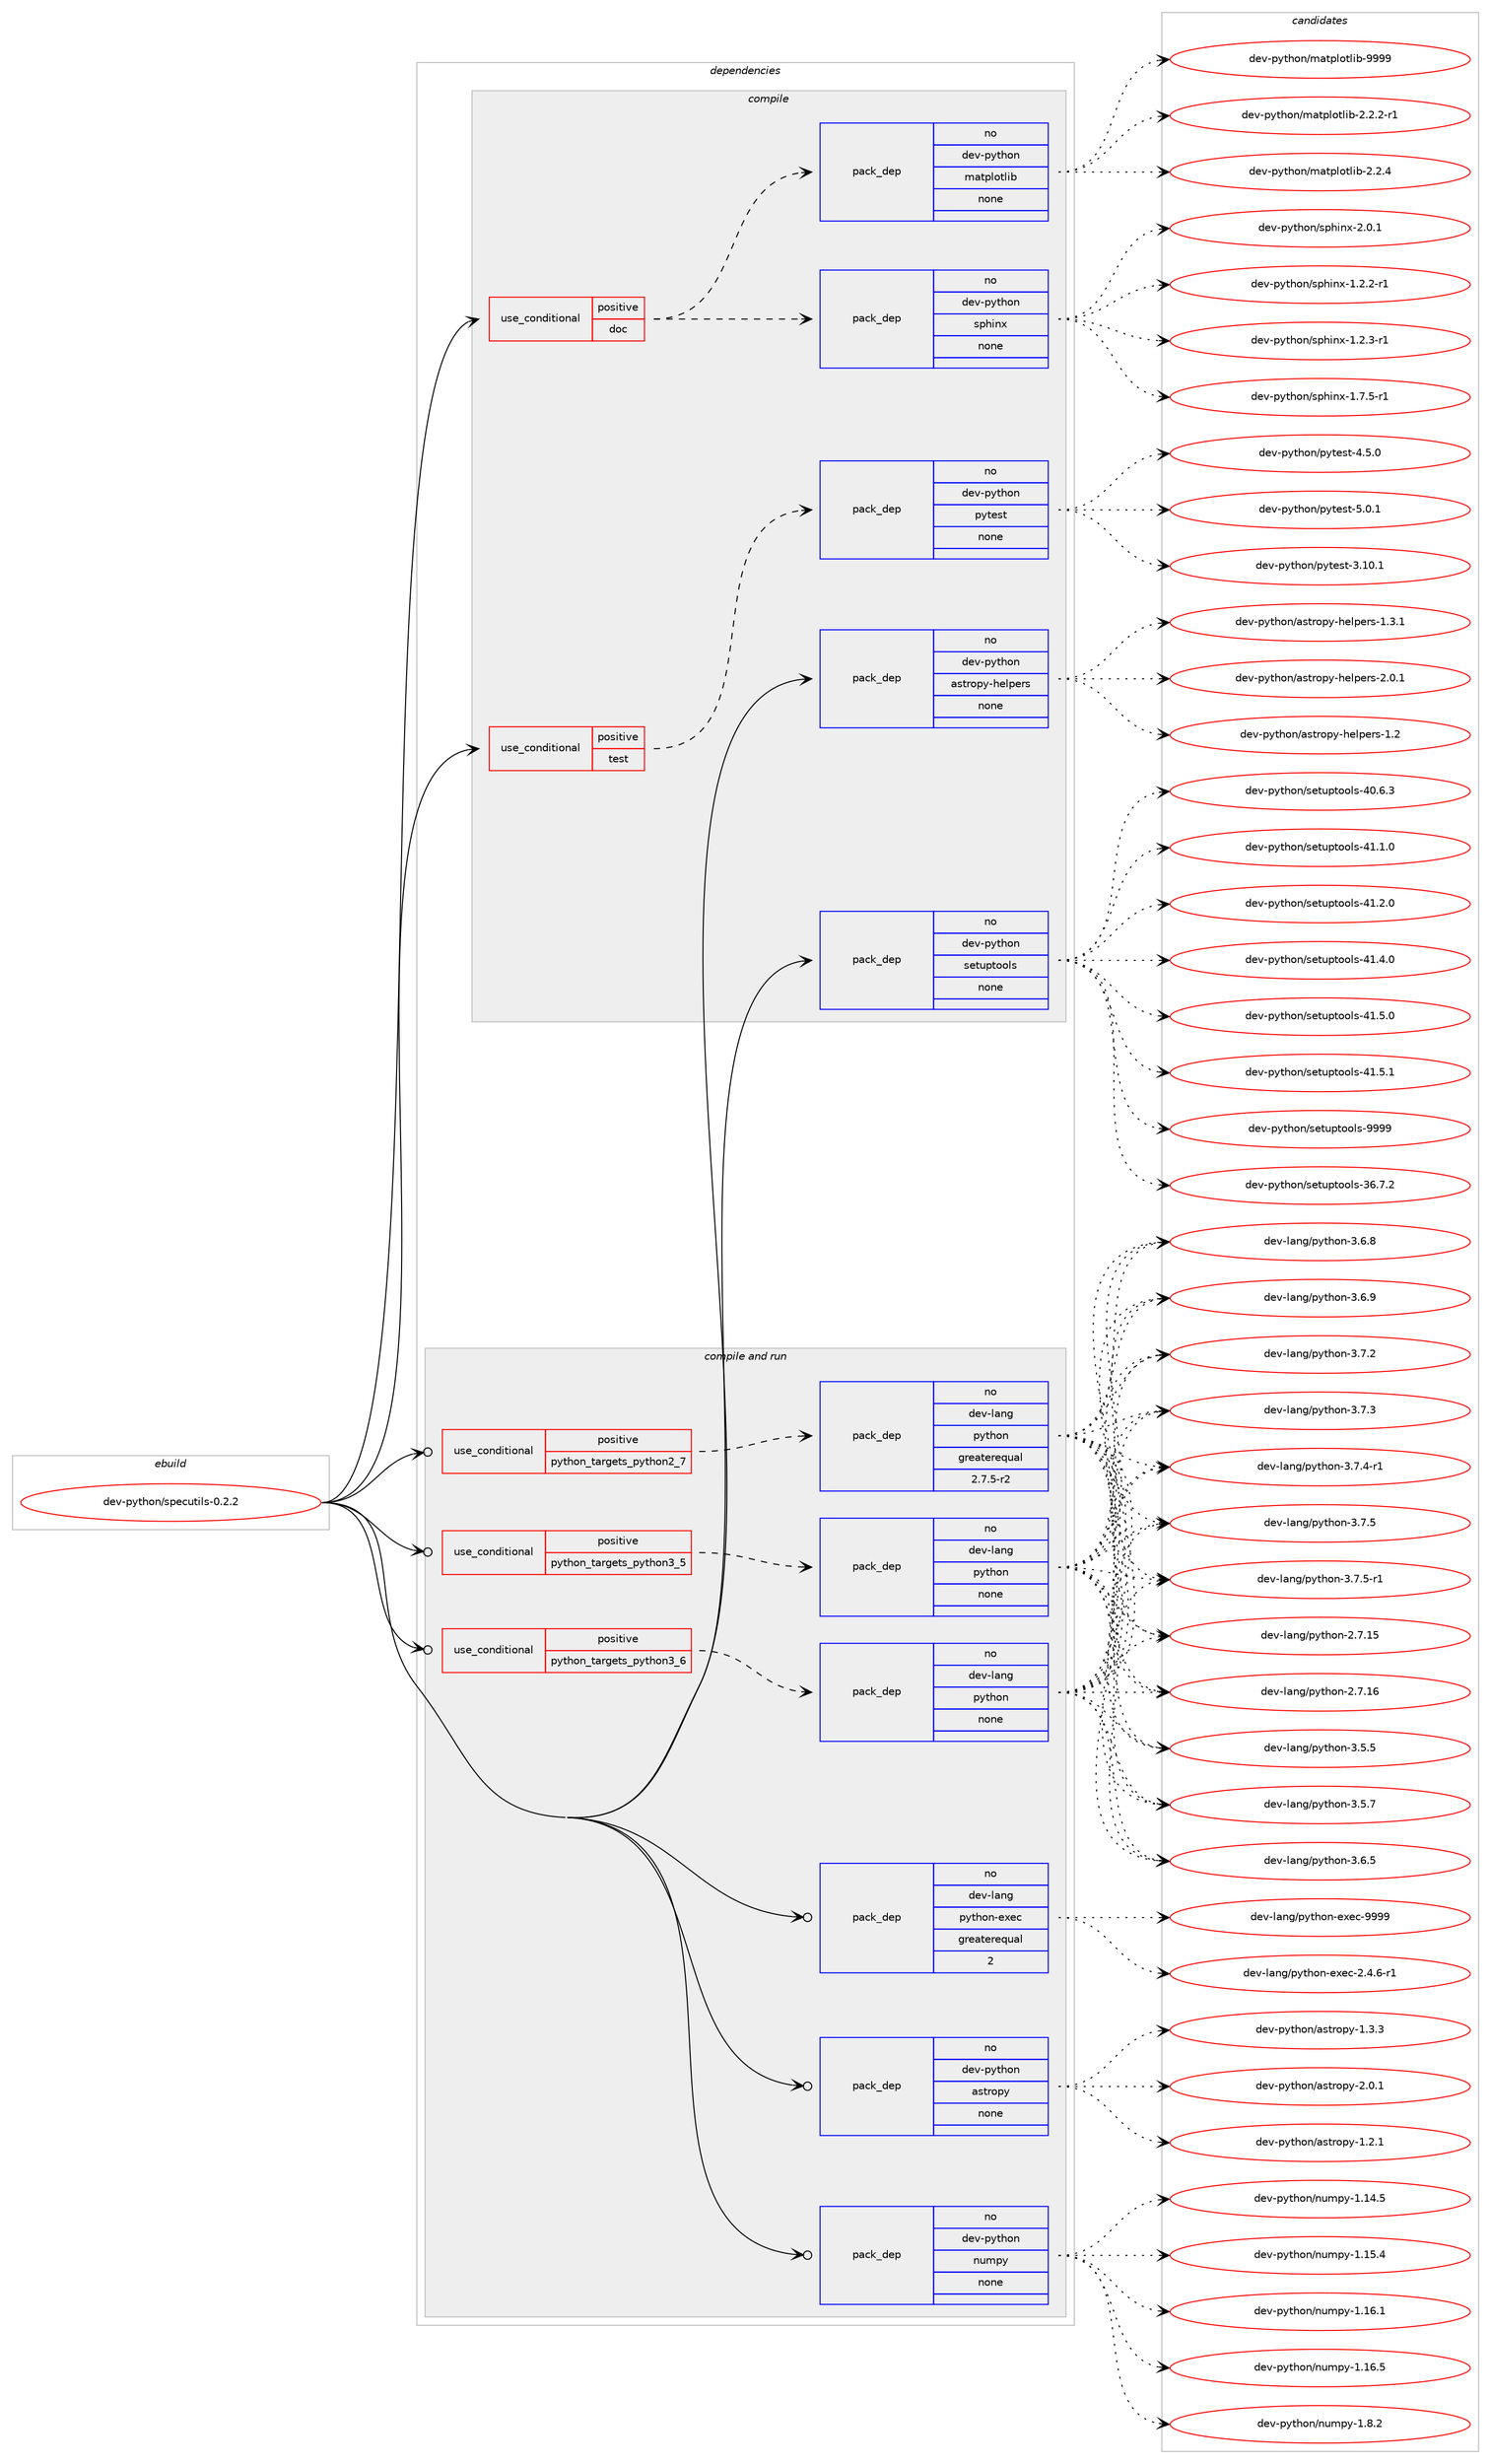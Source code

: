 digraph prolog {

# *************
# Graph options
# *************

newrank=true;
concentrate=true;
compound=true;
graph [rankdir=LR,fontname=Helvetica,fontsize=10,ranksep=1.5];#, ranksep=2.5, nodesep=0.2];
edge  [arrowhead=vee];
node  [fontname=Helvetica,fontsize=10];

# **********
# The ebuild
# **********

subgraph cluster_leftcol {
color=gray;
rank=same;
label=<<i>ebuild</i>>;
id [label="dev-python/specutils-0.2.2", color=red, width=4, href="../dev-python/specutils-0.2.2.svg"];
}

# ****************
# The dependencies
# ****************

subgraph cluster_midcol {
color=gray;
label=<<i>dependencies</i>>;
subgraph cluster_compile {
fillcolor="#eeeeee";
style=filled;
label=<<i>compile</i>>;
subgraph cond149581 {
dependency637878 [label=<<TABLE BORDER="0" CELLBORDER="1" CELLSPACING="0" CELLPADDING="4"><TR><TD ROWSPAN="3" CELLPADDING="10">use_conditional</TD></TR><TR><TD>positive</TD></TR><TR><TD>doc</TD></TR></TABLE>>, shape=none, color=red];
subgraph pack476416 {
dependency637879 [label=<<TABLE BORDER="0" CELLBORDER="1" CELLSPACING="0" CELLPADDING="4" WIDTH="220"><TR><TD ROWSPAN="6" CELLPADDING="30">pack_dep</TD></TR><TR><TD WIDTH="110">no</TD></TR><TR><TD>dev-python</TD></TR><TR><TD>sphinx</TD></TR><TR><TD>none</TD></TR><TR><TD></TD></TR></TABLE>>, shape=none, color=blue];
}
dependency637878:e -> dependency637879:w [weight=20,style="dashed",arrowhead="vee"];
subgraph pack476417 {
dependency637880 [label=<<TABLE BORDER="0" CELLBORDER="1" CELLSPACING="0" CELLPADDING="4" WIDTH="220"><TR><TD ROWSPAN="6" CELLPADDING="30">pack_dep</TD></TR><TR><TD WIDTH="110">no</TD></TR><TR><TD>dev-python</TD></TR><TR><TD>matplotlib</TD></TR><TR><TD>none</TD></TR><TR><TD></TD></TR></TABLE>>, shape=none, color=blue];
}
dependency637878:e -> dependency637880:w [weight=20,style="dashed",arrowhead="vee"];
}
id:e -> dependency637878:w [weight=20,style="solid",arrowhead="vee"];
subgraph cond149582 {
dependency637881 [label=<<TABLE BORDER="0" CELLBORDER="1" CELLSPACING="0" CELLPADDING="4"><TR><TD ROWSPAN="3" CELLPADDING="10">use_conditional</TD></TR><TR><TD>positive</TD></TR><TR><TD>test</TD></TR></TABLE>>, shape=none, color=red];
subgraph pack476418 {
dependency637882 [label=<<TABLE BORDER="0" CELLBORDER="1" CELLSPACING="0" CELLPADDING="4" WIDTH="220"><TR><TD ROWSPAN="6" CELLPADDING="30">pack_dep</TD></TR><TR><TD WIDTH="110">no</TD></TR><TR><TD>dev-python</TD></TR><TR><TD>pytest</TD></TR><TR><TD>none</TD></TR><TR><TD></TD></TR></TABLE>>, shape=none, color=blue];
}
dependency637881:e -> dependency637882:w [weight=20,style="dashed",arrowhead="vee"];
}
id:e -> dependency637881:w [weight=20,style="solid",arrowhead="vee"];
subgraph pack476419 {
dependency637883 [label=<<TABLE BORDER="0" CELLBORDER="1" CELLSPACING="0" CELLPADDING="4" WIDTH="220"><TR><TD ROWSPAN="6" CELLPADDING="30">pack_dep</TD></TR><TR><TD WIDTH="110">no</TD></TR><TR><TD>dev-python</TD></TR><TR><TD>astropy-helpers</TD></TR><TR><TD>none</TD></TR><TR><TD></TD></TR></TABLE>>, shape=none, color=blue];
}
id:e -> dependency637883:w [weight=20,style="solid",arrowhead="vee"];
subgraph pack476420 {
dependency637884 [label=<<TABLE BORDER="0" CELLBORDER="1" CELLSPACING="0" CELLPADDING="4" WIDTH="220"><TR><TD ROWSPAN="6" CELLPADDING="30">pack_dep</TD></TR><TR><TD WIDTH="110">no</TD></TR><TR><TD>dev-python</TD></TR><TR><TD>setuptools</TD></TR><TR><TD>none</TD></TR><TR><TD></TD></TR></TABLE>>, shape=none, color=blue];
}
id:e -> dependency637884:w [weight=20,style="solid",arrowhead="vee"];
}
subgraph cluster_compileandrun {
fillcolor="#eeeeee";
style=filled;
label=<<i>compile and run</i>>;
subgraph cond149583 {
dependency637885 [label=<<TABLE BORDER="0" CELLBORDER="1" CELLSPACING="0" CELLPADDING="4"><TR><TD ROWSPAN="3" CELLPADDING="10">use_conditional</TD></TR><TR><TD>positive</TD></TR><TR><TD>python_targets_python2_7</TD></TR></TABLE>>, shape=none, color=red];
subgraph pack476421 {
dependency637886 [label=<<TABLE BORDER="0" CELLBORDER="1" CELLSPACING="0" CELLPADDING="4" WIDTH="220"><TR><TD ROWSPAN="6" CELLPADDING="30">pack_dep</TD></TR><TR><TD WIDTH="110">no</TD></TR><TR><TD>dev-lang</TD></TR><TR><TD>python</TD></TR><TR><TD>greaterequal</TD></TR><TR><TD>2.7.5-r2</TD></TR></TABLE>>, shape=none, color=blue];
}
dependency637885:e -> dependency637886:w [weight=20,style="dashed",arrowhead="vee"];
}
id:e -> dependency637885:w [weight=20,style="solid",arrowhead="odotvee"];
subgraph cond149584 {
dependency637887 [label=<<TABLE BORDER="0" CELLBORDER="1" CELLSPACING="0" CELLPADDING="4"><TR><TD ROWSPAN="3" CELLPADDING="10">use_conditional</TD></TR><TR><TD>positive</TD></TR><TR><TD>python_targets_python3_5</TD></TR></TABLE>>, shape=none, color=red];
subgraph pack476422 {
dependency637888 [label=<<TABLE BORDER="0" CELLBORDER="1" CELLSPACING="0" CELLPADDING="4" WIDTH="220"><TR><TD ROWSPAN="6" CELLPADDING="30">pack_dep</TD></TR><TR><TD WIDTH="110">no</TD></TR><TR><TD>dev-lang</TD></TR><TR><TD>python</TD></TR><TR><TD>none</TD></TR><TR><TD></TD></TR></TABLE>>, shape=none, color=blue];
}
dependency637887:e -> dependency637888:w [weight=20,style="dashed",arrowhead="vee"];
}
id:e -> dependency637887:w [weight=20,style="solid",arrowhead="odotvee"];
subgraph cond149585 {
dependency637889 [label=<<TABLE BORDER="0" CELLBORDER="1" CELLSPACING="0" CELLPADDING="4"><TR><TD ROWSPAN="3" CELLPADDING="10">use_conditional</TD></TR><TR><TD>positive</TD></TR><TR><TD>python_targets_python3_6</TD></TR></TABLE>>, shape=none, color=red];
subgraph pack476423 {
dependency637890 [label=<<TABLE BORDER="0" CELLBORDER="1" CELLSPACING="0" CELLPADDING="4" WIDTH="220"><TR><TD ROWSPAN="6" CELLPADDING="30">pack_dep</TD></TR><TR><TD WIDTH="110">no</TD></TR><TR><TD>dev-lang</TD></TR><TR><TD>python</TD></TR><TR><TD>none</TD></TR><TR><TD></TD></TR></TABLE>>, shape=none, color=blue];
}
dependency637889:e -> dependency637890:w [weight=20,style="dashed",arrowhead="vee"];
}
id:e -> dependency637889:w [weight=20,style="solid",arrowhead="odotvee"];
subgraph pack476424 {
dependency637891 [label=<<TABLE BORDER="0" CELLBORDER="1" CELLSPACING="0" CELLPADDING="4" WIDTH="220"><TR><TD ROWSPAN="6" CELLPADDING="30">pack_dep</TD></TR><TR><TD WIDTH="110">no</TD></TR><TR><TD>dev-lang</TD></TR><TR><TD>python-exec</TD></TR><TR><TD>greaterequal</TD></TR><TR><TD>2</TD></TR></TABLE>>, shape=none, color=blue];
}
id:e -> dependency637891:w [weight=20,style="solid",arrowhead="odotvee"];
subgraph pack476425 {
dependency637892 [label=<<TABLE BORDER="0" CELLBORDER="1" CELLSPACING="0" CELLPADDING="4" WIDTH="220"><TR><TD ROWSPAN="6" CELLPADDING="30">pack_dep</TD></TR><TR><TD WIDTH="110">no</TD></TR><TR><TD>dev-python</TD></TR><TR><TD>astropy</TD></TR><TR><TD>none</TD></TR><TR><TD></TD></TR></TABLE>>, shape=none, color=blue];
}
id:e -> dependency637892:w [weight=20,style="solid",arrowhead="odotvee"];
subgraph pack476426 {
dependency637893 [label=<<TABLE BORDER="0" CELLBORDER="1" CELLSPACING="0" CELLPADDING="4" WIDTH="220"><TR><TD ROWSPAN="6" CELLPADDING="30">pack_dep</TD></TR><TR><TD WIDTH="110">no</TD></TR><TR><TD>dev-python</TD></TR><TR><TD>numpy</TD></TR><TR><TD>none</TD></TR><TR><TD></TD></TR></TABLE>>, shape=none, color=blue];
}
id:e -> dependency637893:w [weight=20,style="solid",arrowhead="odotvee"];
}
subgraph cluster_run {
fillcolor="#eeeeee";
style=filled;
label=<<i>run</i>>;
}
}

# **************
# The candidates
# **************

subgraph cluster_choices {
rank=same;
color=gray;
label=<<i>candidates</i>>;

subgraph choice476416 {
color=black;
nodesep=1;
choice10010111845112121116104111110471151121041051101204549465046504511449 [label="dev-python/sphinx-1.2.2-r1", color=red, width=4,href="../dev-python/sphinx-1.2.2-r1.svg"];
choice10010111845112121116104111110471151121041051101204549465046514511449 [label="dev-python/sphinx-1.2.3-r1", color=red, width=4,href="../dev-python/sphinx-1.2.3-r1.svg"];
choice10010111845112121116104111110471151121041051101204549465546534511449 [label="dev-python/sphinx-1.7.5-r1", color=red, width=4,href="../dev-python/sphinx-1.7.5-r1.svg"];
choice1001011184511212111610411111047115112104105110120455046484649 [label="dev-python/sphinx-2.0.1", color=red, width=4,href="../dev-python/sphinx-2.0.1.svg"];
dependency637879:e -> choice10010111845112121116104111110471151121041051101204549465046504511449:w [style=dotted,weight="100"];
dependency637879:e -> choice10010111845112121116104111110471151121041051101204549465046514511449:w [style=dotted,weight="100"];
dependency637879:e -> choice10010111845112121116104111110471151121041051101204549465546534511449:w [style=dotted,weight="100"];
dependency637879:e -> choice1001011184511212111610411111047115112104105110120455046484649:w [style=dotted,weight="100"];
}
subgraph choice476417 {
color=black;
nodesep=1;
choice100101118451121211161041111104710997116112108111116108105984550465046504511449 [label="dev-python/matplotlib-2.2.2-r1", color=red, width=4,href="../dev-python/matplotlib-2.2.2-r1.svg"];
choice10010111845112121116104111110471099711611210811111610810598455046504652 [label="dev-python/matplotlib-2.2.4", color=red, width=4,href="../dev-python/matplotlib-2.2.4.svg"];
choice100101118451121211161041111104710997116112108111116108105984557575757 [label="dev-python/matplotlib-9999", color=red, width=4,href="../dev-python/matplotlib-9999.svg"];
dependency637880:e -> choice100101118451121211161041111104710997116112108111116108105984550465046504511449:w [style=dotted,weight="100"];
dependency637880:e -> choice10010111845112121116104111110471099711611210811111610810598455046504652:w [style=dotted,weight="100"];
dependency637880:e -> choice100101118451121211161041111104710997116112108111116108105984557575757:w [style=dotted,weight="100"];
}
subgraph choice476418 {
color=black;
nodesep=1;
choice100101118451121211161041111104711212111610111511645514649484649 [label="dev-python/pytest-3.10.1", color=red, width=4,href="../dev-python/pytest-3.10.1.svg"];
choice1001011184511212111610411111047112121116101115116455246534648 [label="dev-python/pytest-4.5.0", color=red, width=4,href="../dev-python/pytest-4.5.0.svg"];
choice1001011184511212111610411111047112121116101115116455346484649 [label="dev-python/pytest-5.0.1", color=red, width=4,href="../dev-python/pytest-5.0.1.svg"];
dependency637882:e -> choice100101118451121211161041111104711212111610111511645514649484649:w [style=dotted,weight="100"];
dependency637882:e -> choice1001011184511212111610411111047112121116101115116455246534648:w [style=dotted,weight="100"];
dependency637882:e -> choice1001011184511212111610411111047112121116101115116455346484649:w [style=dotted,weight="100"];
}
subgraph choice476419 {
color=black;
nodesep=1;
choice1001011184511212111610411111047971151161141111121214510410110811210111411545494650 [label="dev-python/astropy-helpers-1.2", color=red, width=4,href="../dev-python/astropy-helpers-1.2.svg"];
choice10010111845112121116104111110479711511611411111212145104101108112101114115454946514649 [label="dev-python/astropy-helpers-1.3.1", color=red, width=4,href="../dev-python/astropy-helpers-1.3.1.svg"];
choice10010111845112121116104111110479711511611411111212145104101108112101114115455046484649 [label="dev-python/astropy-helpers-2.0.1", color=red, width=4,href="../dev-python/astropy-helpers-2.0.1.svg"];
dependency637883:e -> choice1001011184511212111610411111047971151161141111121214510410110811210111411545494650:w [style=dotted,weight="100"];
dependency637883:e -> choice10010111845112121116104111110479711511611411111212145104101108112101114115454946514649:w [style=dotted,weight="100"];
dependency637883:e -> choice10010111845112121116104111110479711511611411111212145104101108112101114115455046484649:w [style=dotted,weight="100"];
}
subgraph choice476420 {
color=black;
nodesep=1;
choice100101118451121211161041111104711510111611711211611111110811545515446554650 [label="dev-python/setuptools-36.7.2", color=red, width=4,href="../dev-python/setuptools-36.7.2.svg"];
choice100101118451121211161041111104711510111611711211611111110811545524846544651 [label="dev-python/setuptools-40.6.3", color=red, width=4,href="../dev-python/setuptools-40.6.3.svg"];
choice100101118451121211161041111104711510111611711211611111110811545524946494648 [label="dev-python/setuptools-41.1.0", color=red, width=4,href="../dev-python/setuptools-41.1.0.svg"];
choice100101118451121211161041111104711510111611711211611111110811545524946504648 [label="dev-python/setuptools-41.2.0", color=red, width=4,href="../dev-python/setuptools-41.2.0.svg"];
choice100101118451121211161041111104711510111611711211611111110811545524946524648 [label="dev-python/setuptools-41.4.0", color=red, width=4,href="../dev-python/setuptools-41.4.0.svg"];
choice100101118451121211161041111104711510111611711211611111110811545524946534648 [label="dev-python/setuptools-41.5.0", color=red, width=4,href="../dev-python/setuptools-41.5.0.svg"];
choice100101118451121211161041111104711510111611711211611111110811545524946534649 [label="dev-python/setuptools-41.5.1", color=red, width=4,href="../dev-python/setuptools-41.5.1.svg"];
choice10010111845112121116104111110471151011161171121161111111081154557575757 [label="dev-python/setuptools-9999", color=red, width=4,href="../dev-python/setuptools-9999.svg"];
dependency637884:e -> choice100101118451121211161041111104711510111611711211611111110811545515446554650:w [style=dotted,weight="100"];
dependency637884:e -> choice100101118451121211161041111104711510111611711211611111110811545524846544651:w [style=dotted,weight="100"];
dependency637884:e -> choice100101118451121211161041111104711510111611711211611111110811545524946494648:w [style=dotted,weight="100"];
dependency637884:e -> choice100101118451121211161041111104711510111611711211611111110811545524946504648:w [style=dotted,weight="100"];
dependency637884:e -> choice100101118451121211161041111104711510111611711211611111110811545524946524648:w [style=dotted,weight="100"];
dependency637884:e -> choice100101118451121211161041111104711510111611711211611111110811545524946534648:w [style=dotted,weight="100"];
dependency637884:e -> choice100101118451121211161041111104711510111611711211611111110811545524946534649:w [style=dotted,weight="100"];
dependency637884:e -> choice10010111845112121116104111110471151011161171121161111111081154557575757:w [style=dotted,weight="100"];
}
subgraph choice476421 {
color=black;
nodesep=1;
choice10010111845108971101034711212111610411111045504655464953 [label="dev-lang/python-2.7.15", color=red, width=4,href="../dev-lang/python-2.7.15.svg"];
choice10010111845108971101034711212111610411111045504655464954 [label="dev-lang/python-2.7.16", color=red, width=4,href="../dev-lang/python-2.7.16.svg"];
choice100101118451089711010347112121116104111110455146534653 [label="dev-lang/python-3.5.5", color=red, width=4,href="../dev-lang/python-3.5.5.svg"];
choice100101118451089711010347112121116104111110455146534655 [label="dev-lang/python-3.5.7", color=red, width=4,href="../dev-lang/python-3.5.7.svg"];
choice100101118451089711010347112121116104111110455146544653 [label="dev-lang/python-3.6.5", color=red, width=4,href="../dev-lang/python-3.6.5.svg"];
choice100101118451089711010347112121116104111110455146544656 [label="dev-lang/python-3.6.8", color=red, width=4,href="../dev-lang/python-3.6.8.svg"];
choice100101118451089711010347112121116104111110455146544657 [label="dev-lang/python-3.6.9", color=red, width=4,href="../dev-lang/python-3.6.9.svg"];
choice100101118451089711010347112121116104111110455146554650 [label="dev-lang/python-3.7.2", color=red, width=4,href="../dev-lang/python-3.7.2.svg"];
choice100101118451089711010347112121116104111110455146554651 [label="dev-lang/python-3.7.3", color=red, width=4,href="../dev-lang/python-3.7.3.svg"];
choice1001011184510897110103471121211161041111104551465546524511449 [label="dev-lang/python-3.7.4-r1", color=red, width=4,href="../dev-lang/python-3.7.4-r1.svg"];
choice100101118451089711010347112121116104111110455146554653 [label="dev-lang/python-3.7.5", color=red, width=4,href="../dev-lang/python-3.7.5.svg"];
choice1001011184510897110103471121211161041111104551465546534511449 [label="dev-lang/python-3.7.5-r1", color=red, width=4,href="../dev-lang/python-3.7.5-r1.svg"];
dependency637886:e -> choice10010111845108971101034711212111610411111045504655464953:w [style=dotted,weight="100"];
dependency637886:e -> choice10010111845108971101034711212111610411111045504655464954:w [style=dotted,weight="100"];
dependency637886:e -> choice100101118451089711010347112121116104111110455146534653:w [style=dotted,weight="100"];
dependency637886:e -> choice100101118451089711010347112121116104111110455146534655:w [style=dotted,weight="100"];
dependency637886:e -> choice100101118451089711010347112121116104111110455146544653:w [style=dotted,weight="100"];
dependency637886:e -> choice100101118451089711010347112121116104111110455146544656:w [style=dotted,weight="100"];
dependency637886:e -> choice100101118451089711010347112121116104111110455146544657:w [style=dotted,weight="100"];
dependency637886:e -> choice100101118451089711010347112121116104111110455146554650:w [style=dotted,weight="100"];
dependency637886:e -> choice100101118451089711010347112121116104111110455146554651:w [style=dotted,weight="100"];
dependency637886:e -> choice1001011184510897110103471121211161041111104551465546524511449:w [style=dotted,weight="100"];
dependency637886:e -> choice100101118451089711010347112121116104111110455146554653:w [style=dotted,weight="100"];
dependency637886:e -> choice1001011184510897110103471121211161041111104551465546534511449:w [style=dotted,weight="100"];
}
subgraph choice476422 {
color=black;
nodesep=1;
choice10010111845108971101034711212111610411111045504655464953 [label="dev-lang/python-2.7.15", color=red, width=4,href="../dev-lang/python-2.7.15.svg"];
choice10010111845108971101034711212111610411111045504655464954 [label="dev-lang/python-2.7.16", color=red, width=4,href="../dev-lang/python-2.7.16.svg"];
choice100101118451089711010347112121116104111110455146534653 [label="dev-lang/python-3.5.5", color=red, width=4,href="../dev-lang/python-3.5.5.svg"];
choice100101118451089711010347112121116104111110455146534655 [label="dev-lang/python-3.5.7", color=red, width=4,href="../dev-lang/python-3.5.7.svg"];
choice100101118451089711010347112121116104111110455146544653 [label="dev-lang/python-3.6.5", color=red, width=4,href="../dev-lang/python-3.6.5.svg"];
choice100101118451089711010347112121116104111110455146544656 [label="dev-lang/python-3.6.8", color=red, width=4,href="../dev-lang/python-3.6.8.svg"];
choice100101118451089711010347112121116104111110455146544657 [label="dev-lang/python-3.6.9", color=red, width=4,href="../dev-lang/python-3.6.9.svg"];
choice100101118451089711010347112121116104111110455146554650 [label="dev-lang/python-3.7.2", color=red, width=4,href="../dev-lang/python-3.7.2.svg"];
choice100101118451089711010347112121116104111110455146554651 [label="dev-lang/python-3.7.3", color=red, width=4,href="../dev-lang/python-3.7.3.svg"];
choice1001011184510897110103471121211161041111104551465546524511449 [label="dev-lang/python-3.7.4-r1", color=red, width=4,href="../dev-lang/python-3.7.4-r1.svg"];
choice100101118451089711010347112121116104111110455146554653 [label="dev-lang/python-3.7.5", color=red, width=4,href="../dev-lang/python-3.7.5.svg"];
choice1001011184510897110103471121211161041111104551465546534511449 [label="dev-lang/python-3.7.5-r1", color=red, width=4,href="../dev-lang/python-3.7.5-r1.svg"];
dependency637888:e -> choice10010111845108971101034711212111610411111045504655464953:w [style=dotted,weight="100"];
dependency637888:e -> choice10010111845108971101034711212111610411111045504655464954:w [style=dotted,weight="100"];
dependency637888:e -> choice100101118451089711010347112121116104111110455146534653:w [style=dotted,weight="100"];
dependency637888:e -> choice100101118451089711010347112121116104111110455146534655:w [style=dotted,weight="100"];
dependency637888:e -> choice100101118451089711010347112121116104111110455146544653:w [style=dotted,weight="100"];
dependency637888:e -> choice100101118451089711010347112121116104111110455146544656:w [style=dotted,weight="100"];
dependency637888:e -> choice100101118451089711010347112121116104111110455146544657:w [style=dotted,weight="100"];
dependency637888:e -> choice100101118451089711010347112121116104111110455146554650:w [style=dotted,weight="100"];
dependency637888:e -> choice100101118451089711010347112121116104111110455146554651:w [style=dotted,weight="100"];
dependency637888:e -> choice1001011184510897110103471121211161041111104551465546524511449:w [style=dotted,weight="100"];
dependency637888:e -> choice100101118451089711010347112121116104111110455146554653:w [style=dotted,weight="100"];
dependency637888:e -> choice1001011184510897110103471121211161041111104551465546534511449:w [style=dotted,weight="100"];
}
subgraph choice476423 {
color=black;
nodesep=1;
choice10010111845108971101034711212111610411111045504655464953 [label="dev-lang/python-2.7.15", color=red, width=4,href="../dev-lang/python-2.7.15.svg"];
choice10010111845108971101034711212111610411111045504655464954 [label="dev-lang/python-2.7.16", color=red, width=4,href="../dev-lang/python-2.7.16.svg"];
choice100101118451089711010347112121116104111110455146534653 [label="dev-lang/python-3.5.5", color=red, width=4,href="../dev-lang/python-3.5.5.svg"];
choice100101118451089711010347112121116104111110455146534655 [label="dev-lang/python-3.5.7", color=red, width=4,href="../dev-lang/python-3.5.7.svg"];
choice100101118451089711010347112121116104111110455146544653 [label="dev-lang/python-3.6.5", color=red, width=4,href="../dev-lang/python-3.6.5.svg"];
choice100101118451089711010347112121116104111110455146544656 [label="dev-lang/python-3.6.8", color=red, width=4,href="../dev-lang/python-3.6.8.svg"];
choice100101118451089711010347112121116104111110455146544657 [label="dev-lang/python-3.6.9", color=red, width=4,href="../dev-lang/python-3.6.9.svg"];
choice100101118451089711010347112121116104111110455146554650 [label="dev-lang/python-3.7.2", color=red, width=4,href="../dev-lang/python-3.7.2.svg"];
choice100101118451089711010347112121116104111110455146554651 [label="dev-lang/python-3.7.3", color=red, width=4,href="../dev-lang/python-3.7.3.svg"];
choice1001011184510897110103471121211161041111104551465546524511449 [label="dev-lang/python-3.7.4-r1", color=red, width=4,href="../dev-lang/python-3.7.4-r1.svg"];
choice100101118451089711010347112121116104111110455146554653 [label="dev-lang/python-3.7.5", color=red, width=4,href="../dev-lang/python-3.7.5.svg"];
choice1001011184510897110103471121211161041111104551465546534511449 [label="dev-lang/python-3.7.5-r1", color=red, width=4,href="../dev-lang/python-3.7.5-r1.svg"];
dependency637890:e -> choice10010111845108971101034711212111610411111045504655464953:w [style=dotted,weight="100"];
dependency637890:e -> choice10010111845108971101034711212111610411111045504655464954:w [style=dotted,weight="100"];
dependency637890:e -> choice100101118451089711010347112121116104111110455146534653:w [style=dotted,weight="100"];
dependency637890:e -> choice100101118451089711010347112121116104111110455146534655:w [style=dotted,weight="100"];
dependency637890:e -> choice100101118451089711010347112121116104111110455146544653:w [style=dotted,weight="100"];
dependency637890:e -> choice100101118451089711010347112121116104111110455146544656:w [style=dotted,weight="100"];
dependency637890:e -> choice100101118451089711010347112121116104111110455146544657:w [style=dotted,weight="100"];
dependency637890:e -> choice100101118451089711010347112121116104111110455146554650:w [style=dotted,weight="100"];
dependency637890:e -> choice100101118451089711010347112121116104111110455146554651:w [style=dotted,weight="100"];
dependency637890:e -> choice1001011184510897110103471121211161041111104551465546524511449:w [style=dotted,weight="100"];
dependency637890:e -> choice100101118451089711010347112121116104111110455146554653:w [style=dotted,weight="100"];
dependency637890:e -> choice1001011184510897110103471121211161041111104551465546534511449:w [style=dotted,weight="100"];
}
subgraph choice476424 {
color=black;
nodesep=1;
choice10010111845108971101034711212111610411111045101120101994550465246544511449 [label="dev-lang/python-exec-2.4.6-r1", color=red, width=4,href="../dev-lang/python-exec-2.4.6-r1.svg"];
choice10010111845108971101034711212111610411111045101120101994557575757 [label="dev-lang/python-exec-9999", color=red, width=4,href="../dev-lang/python-exec-9999.svg"];
dependency637891:e -> choice10010111845108971101034711212111610411111045101120101994550465246544511449:w [style=dotted,weight="100"];
dependency637891:e -> choice10010111845108971101034711212111610411111045101120101994557575757:w [style=dotted,weight="100"];
}
subgraph choice476425 {
color=black;
nodesep=1;
choice100101118451121211161041111104797115116114111112121454946504649 [label="dev-python/astropy-1.2.1", color=red, width=4,href="../dev-python/astropy-1.2.1.svg"];
choice100101118451121211161041111104797115116114111112121454946514651 [label="dev-python/astropy-1.3.3", color=red, width=4,href="../dev-python/astropy-1.3.3.svg"];
choice100101118451121211161041111104797115116114111112121455046484649 [label="dev-python/astropy-2.0.1", color=red, width=4,href="../dev-python/astropy-2.0.1.svg"];
dependency637892:e -> choice100101118451121211161041111104797115116114111112121454946504649:w [style=dotted,weight="100"];
dependency637892:e -> choice100101118451121211161041111104797115116114111112121454946514651:w [style=dotted,weight="100"];
dependency637892:e -> choice100101118451121211161041111104797115116114111112121455046484649:w [style=dotted,weight="100"];
}
subgraph choice476426 {
color=black;
nodesep=1;
choice100101118451121211161041111104711011710911212145494649524653 [label="dev-python/numpy-1.14.5", color=red, width=4,href="../dev-python/numpy-1.14.5.svg"];
choice100101118451121211161041111104711011710911212145494649534652 [label="dev-python/numpy-1.15.4", color=red, width=4,href="../dev-python/numpy-1.15.4.svg"];
choice100101118451121211161041111104711011710911212145494649544649 [label="dev-python/numpy-1.16.1", color=red, width=4,href="../dev-python/numpy-1.16.1.svg"];
choice100101118451121211161041111104711011710911212145494649544653 [label="dev-python/numpy-1.16.5", color=red, width=4,href="../dev-python/numpy-1.16.5.svg"];
choice1001011184511212111610411111047110117109112121454946564650 [label="dev-python/numpy-1.8.2", color=red, width=4,href="../dev-python/numpy-1.8.2.svg"];
dependency637893:e -> choice100101118451121211161041111104711011710911212145494649524653:w [style=dotted,weight="100"];
dependency637893:e -> choice100101118451121211161041111104711011710911212145494649534652:w [style=dotted,weight="100"];
dependency637893:e -> choice100101118451121211161041111104711011710911212145494649544649:w [style=dotted,weight="100"];
dependency637893:e -> choice100101118451121211161041111104711011710911212145494649544653:w [style=dotted,weight="100"];
dependency637893:e -> choice1001011184511212111610411111047110117109112121454946564650:w [style=dotted,weight="100"];
}
}

}

